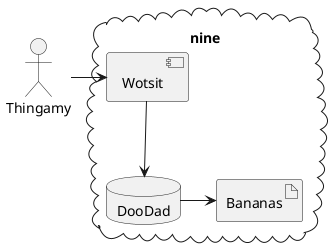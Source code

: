 @startuml

actor Thingamy

cloud nine {
 component Wotsit 
 database DooDad
 artifact Bananas
}

Thingamy -> Wotsit
Wotsit --> DooDad
DooDad -> Bananas

@enduml